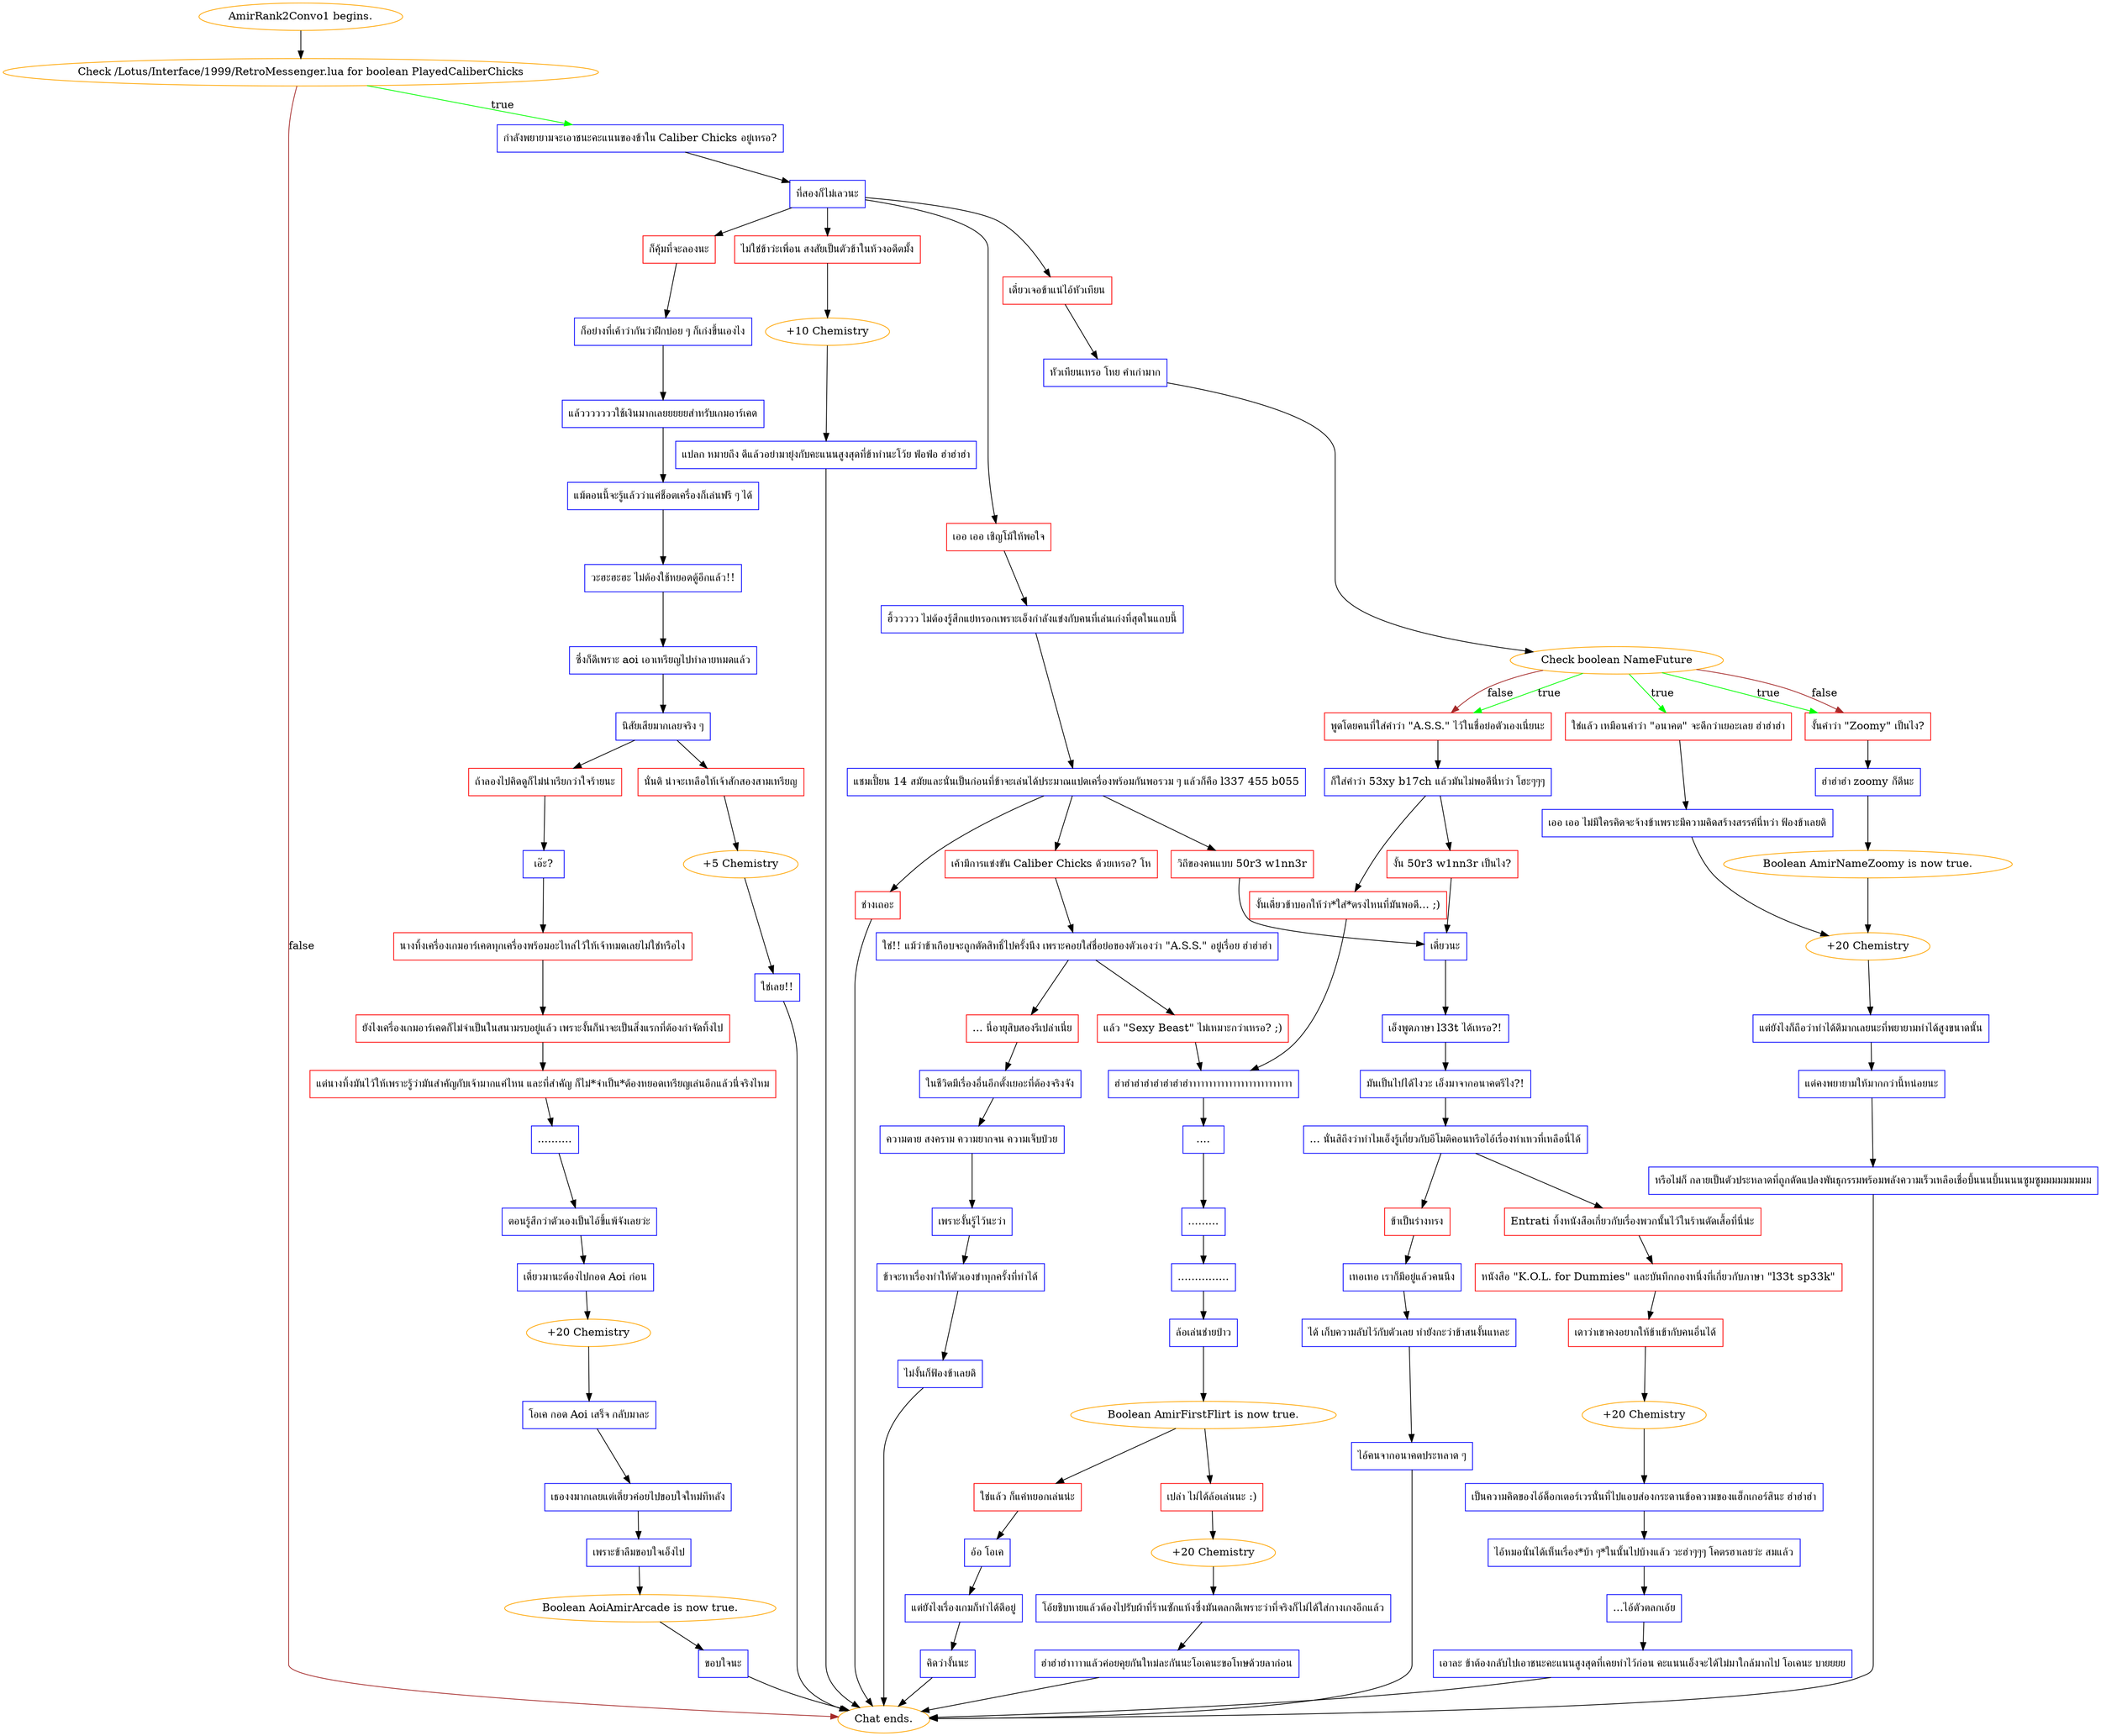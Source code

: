 digraph {
	"AmirRank2Convo1 begins." [color=orange];
		"AmirRank2Convo1 begins." -> j3924429630;
	j3924429630 [label="Check /Lotus/Interface/1999/RetroMessenger.lua for boolean PlayedCaliberChicks",color=orange];
		j3924429630 -> j2279733675 [label=true,color=green];
		j3924429630 -> "Chat ends." [label=false,color=brown];
	j2279733675 [label="กำลังพยายามจะเอาชนะคะแนนของข้าใน Caliber Chicks อยู่เหรอ?",shape=box,color=blue];
		j2279733675 -> j660277242;
	"Chat ends." [color=orange];
	j660277242 [label="ที่สองก็ไม่เลวนะ",shape=box,color=blue];
		j660277242 -> j3120243618;
		j660277242 -> j3309092527;
		j660277242 -> j566750538;
		j660277242 -> j3923829643;
	j3120243618 [label="ก็คุ้มที่จะลองนะ",shape=box,color=red];
		j3120243618 -> j2540295159;
	j3309092527 [label="เดี๋ยวเจอข้าแน่ไอ้หัวเทียน",shape=box,color=red];
		j3309092527 -> j524938192;
	j566750538 [label="เออ เออ เชิญโม้ให้พอใจ",shape=box,color=red];
		j566750538 -> j3654155587;
	j3923829643 [label="ไม่ใช่ข้าว่ะเพื่อน สงสัยเป็นตัวข้าในห้วงอดีตมั้ง",shape=box,color=red];
		j3923829643 -> j2967512665;
	j2540295159 [label="ก็อย่างที่เค้าว่ากันว่าฝึกบ่อย ๆ ก็เก่งขึ้นเองไง",shape=box,color=blue];
		j2540295159 -> j733397872;
	j524938192 [label="หัวเทียนเหรอ โหย คำเก่ามาก",shape=box,color=blue];
		j524938192 -> j2000543418;
	j3654155587 [label="ฮิ้ววววว ไม่ต้องรู้สึกแย่หรอกเพราะเอ็งกำลังแข่งกับคนที่เล่นเก่งที่สุดในแถบนี้",shape=box,color=blue];
		j3654155587 -> j1215326774;
	j2967512665 [label="+10 Chemistry",color=orange];
		j2967512665 -> j2030295779;
	j733397872 [label="แล้วววววววใช้เงินมากเลยยยยยสำหรับเกมอาร์เคด",shape=box,color=blue];
		j733397872 -> j2117889577;
	j2000543418 [label="Check boolean NameFuture",color=orange];
		j2000543418 -> j440430021 [label=true,color=green];
		j2000543418 -> j1848157478 [label=true,color=green];
		j2000543418 -> j477480015 [label=true,color=green];
		j2000543418 -> j1848157478 [label=false,color=brown];
		j2000543418 -> j477480015 [label=false,color=brown];
	j1215326774 [label="แชมเปี้ยน 14 สมัยและนั่นเป็นก่อนที่ข้าจะเล่นได้ประมาณแปดเครื่องพร้อมกันพอรวม ๆ แล้วก็คือ l337 455 b055",shape=box,color=blue];
		j1215326774 -> j1245748222;
		j1215326774 -> j1137260236;
		j1215326774 -> j3377804941;
	j2030295779 [label="แปลก หมายถึง ดีแล้วอย่ามายุ่งกับคะแนนสูงสุดที่ข้าทำนะโว้ย ฟ่อฟ่อ ฮ่าฮ่าฮ่า",shape=box,color=blue];
		j2030295779 -> "Chat ends.";
	j2117889577 [label="แม้ตอนนี้จะรู้แล้วว่าแค่ช็อตเครื่องก็เล่นฟรี ๆ ได้",shape=box,color=blue];
		j2117889577 -> j137367674;
	j440430021 [label="ใช่แล้ว เหมือนคำว่า \"อนาคต\" จะดีกว่าเยอะเลย ฮ่าฮ่าฮ่า",shape=box,color=red];
		j440430021 -> j3731802339;
	j1848157478 [label="งั้นคำว่า \"Zoomy\" เป็นไง?",shape=box,color=red];
		j1848157478 -> j1224265297;
	j477480015 [label="พูดโดยคนที่ใส่คำว่า \"A.S.S.\" ไว้ในชื่อย่อตัวเองเนี่ยนะ",shape=box,color=red];
		j477480015 -> j3698292535;
	j1245748222 [label="วิถีของคนแบบ 50r3 w1nn3r",shape=box,color=red];
		j1245748222 -> j3866602509;
	j1137260236 [label="เค้ามีการแข่งขัน Caliber Chicks ด้วยเหรอ? โห",shape=box,color=red];
		j1137260236 -> j2798401481;
	j3377804941 [label="ช่างเถอะ",shape=box,color=red];
		j3377804941 -> "Chat ends.";
	j137367674 [label="วะฮะฮะฮะ ไม่ต้องใช้หยอดตู้อีกแล้ว!!",shape=box,color=blue];
		j137367674 -> j630056988;
	j3731802339 [label="เออ เออ ไม่มีใครคิดจะจ้างข้าเพราะมีความคิดสร้างสรรค์นี่หว่า ฟ้องข้าเลยดิ",shape=box,color=blue];
		j3731802339 -> j2040609298;
	j1224265297 [label="ฮ่าฮ่าฮ่า zoomy ก็ดีนะ",shape=box,color=blue];
		j1224265297 -> j2785238988;
	j3698292535 [label="ก็ใส่คำว่า 53xy b17ch แล้วมันไม่พอดีนี่หว่า โฮะๆๆๆ",shape=box,color=blue];
		j3698292535 -> j330588560;
		j3698292535 -> j1575227888;
	j3866602509 [label="เดี๋ยวนะ",shape=box,color=blue];
		j3866602509 -> j4292747724;
	j2798401481 [label="ใช่!! แม้ว่าข้าเกือบจะถูกตัดสิทธิ์ไปครั้งนึง เพราะคอยใส่ชื่อย่อของตัวเองว่า \"A.S.S.\" อยู่เรื่อย ฮ่าฮ่าฮ่า",shape=box,color=blue];
		j2798401481 -> j3335168914;
		j2798401481 -> j4038356400;
	j630056988 [label="ซึ่งก็ดีเพราะ aoi เอาเหรียญไปทำลายหมดแล้ว",shape=box,color=blue];
		j630056988 -> j4134839685;
	j2040609298 [label="+20 Chemistry",color=orange];
		j2040609298 -> j1482636274;
	j2785238988 [label="Boolean AmirNameZoomy is now true.",color=orange];
		j2785238988 -> j2040609298;
	j330588560 [label="งั้นเดี๋ยวข้าบอกให้ว่า*ใส่*ตรงไหนที่มันพอดี... ;)",shape=box,color=red];
		j330588560 -> j516801231;
	j1575227888 [label="งั้น 50r3 w1nn3r เป็นไง?",shape=box,color=red];
		j1575227888 -> j3866602509;
	j4292747724 [label="เอ็งพูดภาษา l33t ได้เหรอ?!",shape=box,color=blue];
		j4292747724 -> j2716450894;
	j3335168914 [label="แล้ว \"Sexy Beast\" ไม่เหมาะกว่าเหรอ? ;)",shape=box,color=red];
		j3335168914 -> j516801231;
	j4038356400 [label="... นี่อายุสิบสองรึเปล่าเนี่ย",shape=box,color=red];
		j4038356400 -> j3453183025;
	j4134839685 [label="นิสัยเสียมากเลยจริง ๆ",shape=box,color=blue];
		j4134839685 -> j227082075;
		j4134839685 -> j50376501;
	j1482636274 [label="แต่ยังไงก็ถือว่าทำได้ดีมากเลยนะที่พยายามทำได้สูงขนาดนั้น",shape=box,color=blue];
		j1482636274 -> j4240201635;
	j516801231 [label="ฮ่าฮ่าฮ่าฮ่าฮ่าฮ่าฮ่าฮ่าาาาาาาาาาาาาาาาาาาาาาาาาา",shape=box,color=blue];
		j516801231 -> j4020213010;
	j2716450894 [label="มันเป็นไปได้ไงวะ เอ็งมาจากอนาคตรึไง?!",shape=box,color=blue];
		j2716450894 -> j1654651723;
	j3453183025 [label="ในชีวิตมีเรื่องอื่นอีกตั้งเยอะที่ต้องจริงจัง",shape=box,color=blue];
		j3453183025 -> j4085597433;
	j227082075 [label="นั่นดิ น่าจะเหลือให้เจ้าสักสองสามเหรียญ",shape=box,color=red];
		j227082075 -> j2647994334;
	j50376501 [label="ถ้าลองไปคิดดูก็ไม่น่าเรียกว่าใจร้ายนะ",shape=box,color=red];
		j50376501 -> j3208561429;
	j4240201635 [label="แต่คงพยายามให้มากกว่านี้หน่อยนะ",shape=box,color=blue];
		j4240201635 -> j3611455555;
	j4020213010 [label="....",shape=box,color=blue];
		j4020213010 -> j4231014638;
	j1654651723 [label="... นั่นสิถึงว่าทำไมเอ็งรู้เกี่ยวกับอีโมติคอนหรือไอ้เรื่องห่าเหวที่เหลือนี่ได้",shape=box,color=blue];
		j1654651723 -> j2902972693;
		j1654651723 -> j3142129913;
	j4085597433 [label="ความตาย สงคราม ความยากจน ความเจ็บป่วย",shape=box,color=blue];
		j4085597433 -> j3892651220;
	j2647994334 [label="+5 Chemistry",color=orange];
		j2647994334 -> j325282937;
	j3208561429 [label="เอ๊ะ?",shape=box,color=blue];
		j3208561429 -> j3606861726;
	j3611455555 [label="หรือไม่ก็ กลายเป็นตัวประหลาดที่ถูกดัดแปลงพันธุกรรมพร้อมพลังความเร็วเหลือเชื่อบึ้นนนบึ้นนนนซูมซูมมมมมมมมม",shape=box,color=blue];
		j3611455555 -> "Chat ends.";
	j4231014638 [label=".........",shape=box,color=blue];
		j4231014638 -> j1882715661;
	j2902972693 [label="Entrati ทิ้งหนังสือเกี่ยวกับเรื่องพวกนั้นไว้ในร้านตัดเสื้อที่นี่น่ะ",shape=box,color=red];
		j2902972693 -> j1503209421;
	j3142129913 [label="ข้าเป็นร่างทรง",shape=box,color=red];
		j3142129913 -> j696460035;
	j3892651220 [label="เพราะงั้นรู้ไว้นะว่า",shape=box,color=blue];
		j3892651220 -> j4197753171;
	j325282937 [label="ใช่เลย!!",shape=box,color=blue];
		j325282937 -> "Chat ends.";
	j3606861726 [label="นางทิ้งเครื่องเกมอาร์เคดทุกเครื่องพร้อมอะไหล่ไว้ให้เจ้าหมดเลยไม่ใช่หรือไง",shape=box,color=red];
		j3606861726 -> j286785344;
	j1882715661 [label="...............",shape=box,color=blue];
		j1882715661 -> j787640158;
	j1503209421 [label="หนังสือ \"K.O.L. for Dummies\" และบันทึกกองหนึ่งที่เกี่ยวกับภาษา \"l33t sp33k\"",shape=box,color=red];
		j1503209421 -> j3394329812;
	j696460035 [label="เหอเหอ เราก็มีอยู่แล้วคนนึง",shape=box,color=blue];
		j696460035 -> j3890121095;
	j4197753171 [label="ข้าจะหาเรื่องทำให้ตัวเองขำทุกครั้งที่ทำได้",shape=box,color=blue];
		j4197753171 -> j3307971782;
	j286785344 [label="ยังไงเครื่องเกมอาร์เคดก็ไม่จำเป็นในสนามรบอยู่แล้ว เพราะงั้นก็น่าจะเป็นสิ่งแรกที่ต้องกำจัดทิ้งไป",shape=box,color=red];
		j286785344 -> j3242323308;
	j787640158 [label="ล้อเล่นช่ายป่าว",shape=box,color=blue];
		j787640158 -> j3631774215;
	j3394329812 [label="เดาว่าเขาคงอยากให้ข้าเข้ากับคนอื่นได้",shape=box,color=red];
		j3394329812 -> j2902784316;
	j3890121095 [label="ได้ เก็บความลับไว้กับตัวเลย ทำยังกะว่าข้าสนงั้นแหละ",shape=box,color=blue];
		j3890121095 -> j1497742116;
	j3307971782 [label="ไม่งั้นก็ฟ้องข้าเลยดิ",shape=box,color=blue];
		j3307971782 -> "Chat ends.";
	j3242323308 [label="แต่นางทิ้งมันไว้ให้เพราะรู้ว่ามันสำคัญกับเจ้ามากแค่ไหน และที่สำคัญ ก็ไม่*จำเป็น*ต้องหยอดเหรียญเล่นอีกแล้วนี่จริงไหม",shape=box,color=red];
		j3242323308 -> j2289487580;
	j3631774215 [label="Boolean AmirFirstFlirt is now true.",color=orange];
		j3631774215 -> j1833556609;
		j3631774215 -> j1833665629;
	j2902784316 [label="+20 Chemistry",color=orange];
		j2902784316 -> j4130754052;
	j1497742116 [label="ไอ้คนจากอนาคตประหลาด ๆ",shape=box,color=blue];
		j1497742116 -> "Chat ends.";
	j2289487580 [label="..........",shape=box,color=blue];
		j2289487580 -> j4047949433;
	j1833556609 [label="เปล่า ไม่ได้ล้อเล่นนะ :)",shape=box,color=red];
		j1833556609 -> j3063154143;
	j1833665629 [label="ใช่แล้ว ก็แค่หยอกเล่นน่ะ",shape=box,color=red];
		j1833665629 -> j3755695023;
	j4130754052 [label="เป็นความคิดของไอ้ด็อกเตอร์เวรนั่นที่ไปแอบส่องกระดานข้อความของแฮ็กเกอร์สินะ ฮ่าฮ่าฮ่า",shape=box,color=blue];
		j4130754052 -> j2990728961;
	j4047949433 [label="ตอนรู้สึกว่าตัวเองเป็นไอ้ขี้แพ้จังเลยว่ะ",shape=box,color=blue];
		j4047949433 -> j1627222474;
	j3063154143 [label="+20 Chemistry",color=orange];
		j3063154143 -> j2594217028;
	j3755695023 [label="อ้อ โอเค",shape=box,color=blue];
		j3755695023 -> j4119687448;
	j2990728961 [label="ไอ้หมอนั่นได้เห็นเรื่อง*บ้า ๆ*ในนั้นไปบ้างแล้ว วะฮ่าๆๆๆ โคตรฮาเลยว่ะ สมแล้ว",shape=box,color=blue];
		j2990728961 -> j3975061369;
	j1627222474 [label="เดี๋ยวมานะต้องไปกอด Aoi ก่อน",shape=box,color=blue];
		j1627222474 -> j3268627769;
	j2594217028 [label="โอ้ยชิบหายแล้วต้องไปรับผ้าที่ร้านซักแห้งซึ่งมันตลกดีเพราะว่าที่จริงก็ไม่ได้ใส่กางเกงอีกแล้ว",shape=box,color=blue];
		j2594217028 -> j2364284435;
	j4119687448 [label="แต่ยังไงเรื่องเกมก็ทำได้ดีอยู่",shape=box,color=blue];
		j4119687448 -> j3408964809;
	j3975061369 [label="...ไอ้ตัวตลกเอ้ย",shape=box,color=blue];
		j3975061369 -> j2803965626;
	j3268627769 [label="+20 Chemistry",color=orange];
		j3268627769 -> j572571769;
	j2364284435 [label="ฮ่าฮ่าฮ่าาาาาแล้วค่อยคุยกันใหม่ละกันนะโอเคนะขอโทษด้วยลาก่อน",shape=box,color=blue];
		j2364284435 -> "Chat ends.";
	j3408964809 [label="คิดว่างั้นนะ",shape=box,color=blue];
		j3408964809 -> "Chat ends.";
	j2803965626 [label="เอาละ ข้าต้องกลับไปเอาชนะคะแนนสูงสุดที่เคยทำไว้ก่อน คะแนนเอ็งจะได้ไม่มาใกล้มากไป โอเคนะ บายยยย",shape=box,color=blue];
		j2803965626 -> "Chat ends.";
	j572571769 [label="โอเค กอด Aoi เสร็จ กลับมาละ",shape=box,color=blue];
		j572571769 -> j1815500711;
	j1815500711 [label="เธองงมากเลยแต่เดี๋ยวค่อยไปขอบใจใหม่ทีหลัง",shape=box,color=blue];
		j1815500711 -> j1361199131;
	j1361199131 [label="เพราะข้าลืมขอบใจเอ็งไป",shape=box,color=blue];
		j1361199131 -> j1696795355;
	j1696795355 [label="Boolean AoiAmirArcade is now true.",color=orange];
		j1696795355 -> j641003174;
	j641003174 [label="ขอบใจนะ",shape=box,color=blue];
		j641003174 -> "Chat ends.";
}